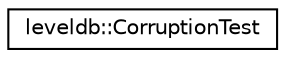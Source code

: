 digraph "Graphical Class Hierarchy"
{
  edge [fontname="Helvetica",fontsize="10",labelfontname="Helvetica",labelfontsize="10"];
  node [fontname="Helvetica",fontsize="10",shape=record];
  rankdir="LR";
  Node1 [label="leveldb::CorruptionTest",height=0.2,width=0.4,color="black", fillcolor="white", style="filled",URL="$classleveldb_1_1_corruption_test.html"];
}
